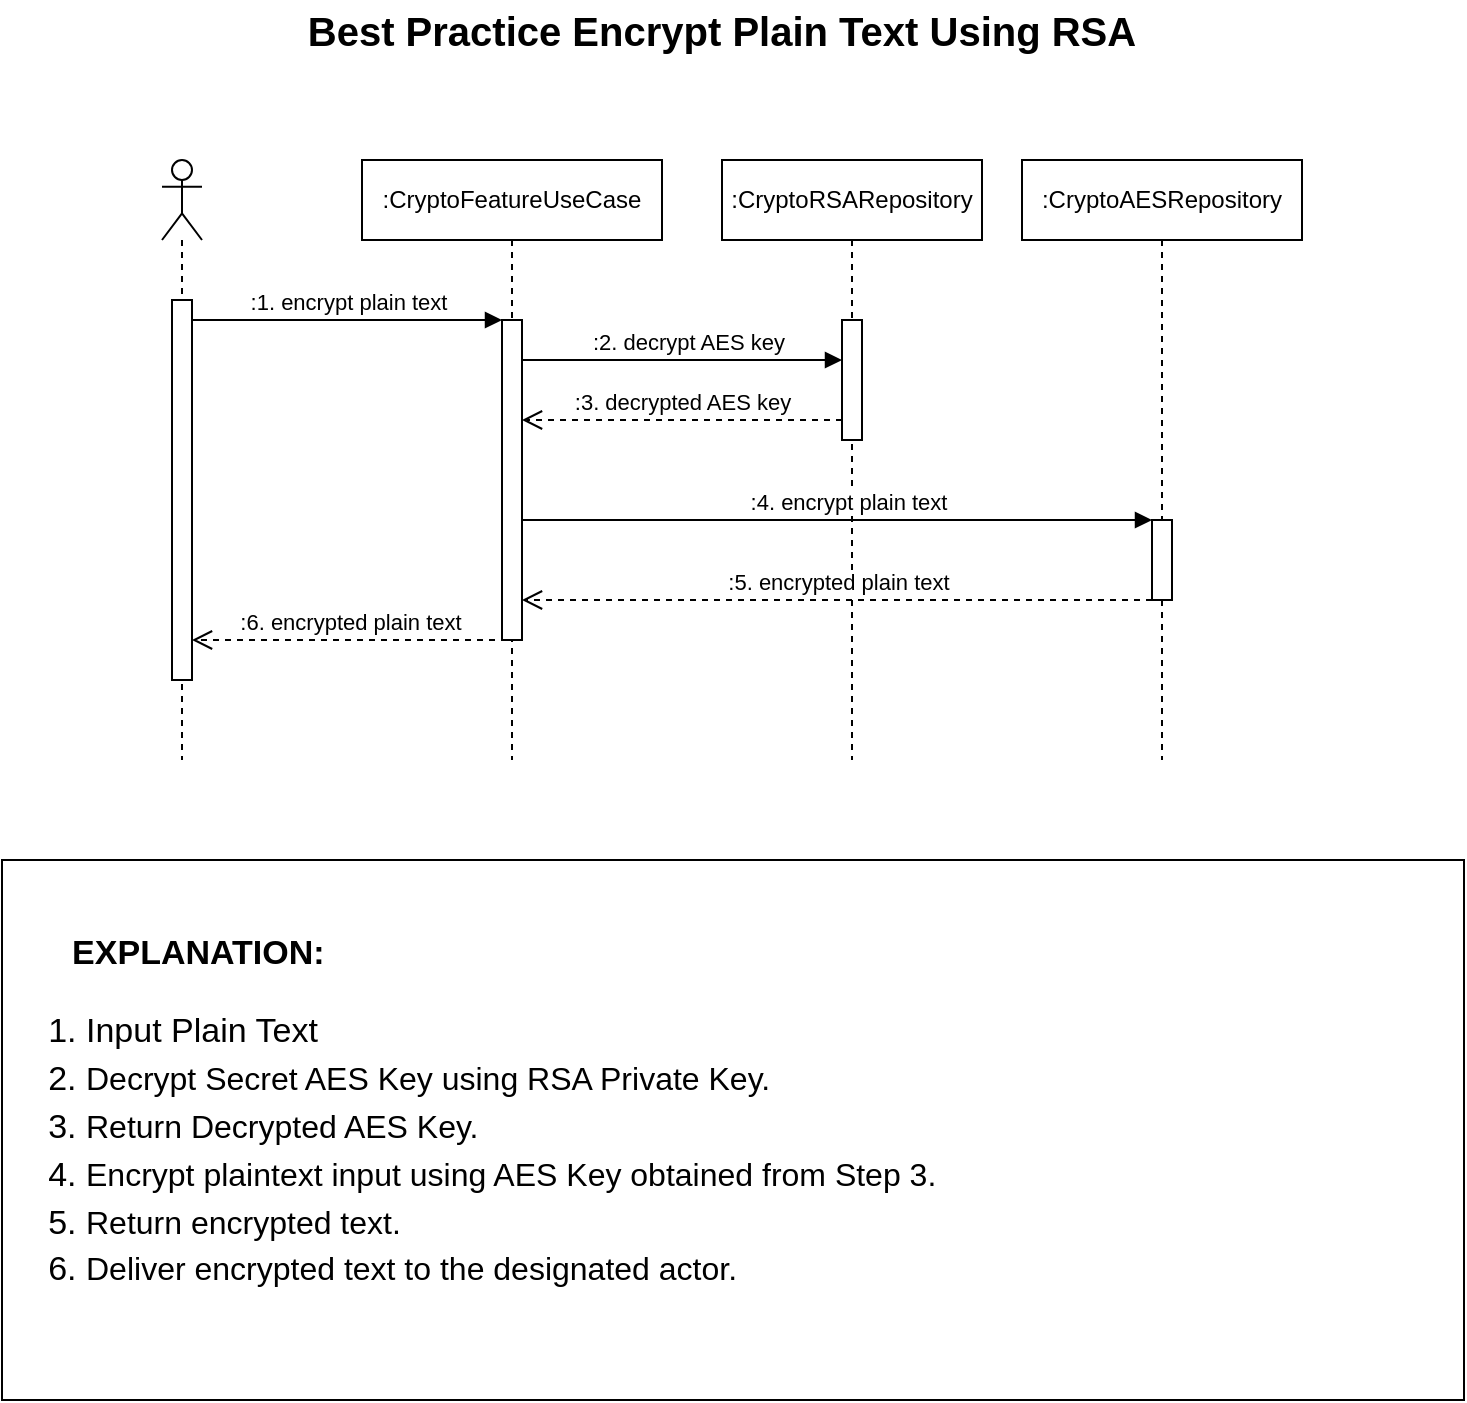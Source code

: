 <mxfile version="24.5.2" type="github">
  <diagram name="Page-1" id="2YBvvXClWsGukQMizWep">
    <mxGraphModel dx="1027" dy="589" grid="1" gridSize="10" guides="1" tooltips="1" connect="1" arrows="1" fold="1" page="1" pageScale="1" pageWidth="850" pageHeight="1100" math="0" shadow="0">
      <root>
        <mxCell id="0" />
        <mxCell id="1" parent="0" />
        <mxCell id="zdvuHCyIY7IRIvCnZunm-4" value=":CryptoFeatureUseCase" style="shape=umlLifeline;perimeter=lifelinePerimeter;whiteSpace=wrap;html=1;container=1;dropTarget=0;collapsible=0;recursiveResize=0;outlineConnect=0;portConstraint=eastwest;newEdgeStyle={&quot;curved&quot;:0,&quot;rounded&quot;:0};" parent="1" vertex="1">
          <mxGeometry x="240" y="130" width="150" height="300" as="geometry" />
        </mxCell>
        <mxCell id="zdvuHCyIY7IRIvCnZunm-6" value="" style="html=1;points=[[0,0,0,0,5],[0,1,0,0,-5],[1,0,0,0,5],[1,1,0,0,-5]];perimeter=orthogonalPerimeter;outlineConnect=0;targetShapes=umlLifeline;portConstraint=eastwest;newEdgeStyle={&quot;curved&quot;:0,&quot;rounded&quot;:0};" parent="zdvuHCyIY7IRIvCnZunm-4" vertex="1">
          <mxGeometry x="70" y="80" width="10" height="160" as="geometry" />
        </mxCell>
        <mxCell id="zdvuHCyIY7IRIvCnZunm-5" value=":CryptoRSARepository" style="shape=umlLifeline;perimeter=lifelinePerimeter;whiteSpace=wrap;html=1;container=1;dropTarget=0;collapsible=0;recursiveResize=0;outlineConnect=0;portConstraint=eastwest;newEdgeStyle={&quot;curved&quot;:0,&quot;rounded&quot;:0};" parent="1" vertex="1">
          <mxGeometry x="420" y="130" width="130" height="300" as="geometry" />
        </mxCell>
        <mxCell id="zdvuHCyIY7IRIvCnZunm-15" value="" style="html=1;points=[[0,0,0,0,5],[0,1,0,0,-5],[1,0,0,0,5],[1,1,0,0,-5]];perimeter=orthogonalPerimeter;outlineConnect=0;targetShapes=umlLifeline;portConstraint=eastwest;newEdgeStyle={&quot;curved&quot;:0,&quot;rounded&quot;:0};" parent="zdvuHCyIY7IRIvCnZunm-5" vertex="1">
          <mxGeometry x="60" y="80" width="10" height="60" as="geometry" />
        </mxCell>
        <mxCell id="zdvuHCyIY7IRIvCnZunm-13" value=":1. encrypt plain text" style="html=1;verticalAlign=bottom;endArrow=block;curved=0;rounded=0;" parent="1" edge="1">
          <mxGeometry width="80" relative="1" as="geometry">
            <mxPoint x="155" y="210" as="sourcePoint" />
            <mxPoint x="310" y="210" as="targetPoint" />
          </mxGeometry>
        </mxCell>
        <mxCell id="zdvuHCyIY7IRIvCnZunm-14" value=":2. decrypt AES key" style="html=1;verticalAlign=bottom;endArrow=block;curved=0;rounded=0;" parent="1" target="zdvuHCyIY7IRIvCnZunm-15" edge="1">
          <mxGeometry x="0.031" width="80" relative="1" as="geometry">
            <mxPoint x="320" y="230" as="sourcePoint" />
            <mxPoint x="475" y="230" as="targetPoint" />
            <mxPoint as="offset" />
          </mxGeometry>
        </mxCell>
        <mxCell id="zdvuHCyIY7IRIvCnZunm-16" value=":3. decrypted AES key" style="html=1;verticalAlign=bottom;endArrow=open;dashed=1;endSize=8;curved=0;rounded=0;" parent="1" source="zdvuHCyIY7IRIvCnZunm-15" edge="1">
          <mxGeometry relative="1" as="geometry">
            <mxPoint x="475" y="260" as="sourcePoint" />
            <mxPoint x="320" y="260" as="targetPoint" />
          </mxGeometry>
        </mxCell>
        <mxCell id="zdvuHCyIY7IRIvCnZunm-18" value=":CryptoAESRepository" style="shape=umlLifeline;perimeter=lifelinePerimeter;whiteSpace=wrap;html=1;container=1;dropTarget=0;collapsible=0;recursiveResize=0;outlineConnect=0;portConstraint=eastwest;newEdgeStyle={&quot;curved&quot;:0,&quot;rounded&quot;:0};" parent="1" vertex="1">
          <mxGeometry x="570" y="130" width="140" height="300" as="geometry" />
        </mxCell>
        <mxCell id="zdvuHCyIY7IRIvCnZunm-19" value="" style="html=1;points=[[0,0,0,0,5],[0,1,0,0,-5],[1,0,0,0,5],[1,1,0,0,-5]];perimeter=orthogonalPerimeter;outlineConnect=0;targetShapes=umlLifeline;portConstraint=eastwest;newEdgeStyle={&quot;curved&quot;:0,&quot;rounded&quot;:0};" parent="zdvuHCyIY7IRIvCnZunm-18" vertex="1">
          <mxGeometry x="65" y="180" width="10" height="40" as="geometry" />
        </mxCell>
        <mxCell id="zdvuHCyIY7IRIvCnZunm-20" value=":4. encrypt plain text" style="html=1;verticalAlign=bottom;endArrow=block;curved=0;rounded=0;" parent="1" target="zdvuHCyIY7IRIvCnZunm-19" edge="1">
          <mxGeometry x="0.033" width="80" relative="1" as="geometry">
            <mxPoint x="320" y="310" as="sourcePoint" />
            <mxPoint x="475" y="310" as="targetPoint" />
            <mxPoint as="offset" />
          </mxGeometry>
        </mxCell>
        <mxCell id="zdvuHCyIY7IRIvCnZunm-21" value=":5. encrypted plain text" style="html=1;verticalAlign=bottom;endArrow=open;dashed=1;endSize=8;curved=0;rounded=0;" parent="1" target="zdvuHCyIY7IRIvCnZunm-6" edge="1">
          <mxGeometry relative="1" as="geometry">
            <mxPoint x="635" y="350" as="sourcePoint" />
            <mxPoint x="480" y="350" as="targetPoint" />
          </mxGeometry>
        </mxCell>
        <mxCell id="zdvuHCyIY7IRIvCnZunm-22" value=":6. encrypted plain text" style="html=1;verticalAlign=bottom;endArrow=open;dashed=1;endSize=8;curved=0;rounded=0;" parent="1" edge="1">
          <mxGeometry x="-0.001" relative="1" as="geometry">
            <mxPoint x="312.5" y="370" as="sourcePoint" />
            <mxPoint x="155" y="370" as="targetPoint" />
            <mxPoint as="offset" />
          </mxGeometry>
        </mxCell>
        <mxCell id="zdvuHCyIY7IRIvCnZunm-23" value="&lt;font style=&quot;font-size: 20px;&quot;&gt;&lt;b&gt;Best Practice Encrypt Plain Text Using RSA&lt;/b&gt;&lt;/font&gt;" style="text;html=1;strokeColor=none;fillColor=none;align=center;verticalAlign=middle;whiteSpace=wrap;rounded=0;" parent="1" vertex="1">
          <mxGeometry x="170" y="50" width="500" height="30" as="geometry" />
        </mxCell>
        <mxCell id="zdvuHCyIY7IRIvCnZunm-24" value="&lt;font style=&quot;font-size: 17px;&quot;&gt;&lt;b style=&quot;&quot;&gt;&amp;nbsp; &amp;nbsp; &amp;nbsp; &amp;nbsp;EXPLANATION&lt;span style=&quot;background-color: rgb(255, 255, 255);&quot;&gt;:&lt;/span&gt;&lt;/b&gt;&lt;br&gt;&lt;ol style=&quot;line-height: 140%;&quot;&gt;&lt;li&gt;&lt;span style=&quot;background-color: rgb(255, 255, 255);&quot;&gt;Input Plain Text&lt;/span&gt;&lt;br&gt;&lt;/li&gt;&lt;li&gt;&lt;span style=&quot;background-color: rgb(255, 255, 255);&quot;&gt;&lt;span style=&quot;font-size: medium;&quot;&gt;Decrypt Secret AES Key using RSA Private Key.&amp;nbsp;&lt;/span&gt;&lt;br&gt;&lt;/span&gt;&lt;/li&gt;&lt;li&gt;&lt;span style=&quot;background-color: rgb(255, 255, 255);&quot;&gt;&lt;span style=&quot;font-size: medium;&quot;&gt;Return Decrypted AES Key.&lt;br&gt;&lt;/span&gt;&lt;/span&gt;&lt;/li&gt;&lt;li&gt;&lt;span style=&quot;background-color: rgb(255, 255, 255);&quot;&gt;&lt;span style=&quot;font-size: medium;&quot;&gt;Encrypt plaintext input using AES Key obtained from Step 3.&lt;br&gt;&lt;/span&gt;&lt;/span&gt;&lt;/li&gt;&lt;li&gt;&lt;span style=&quot;background-color: rgb(255, 255, 255);&quot;&gt;&lt;span style=&quot;font-size: medium;&quot;&gt;Return encrypted text.&lt;br&gt;&lt;/span&gt;&lt;/span&gt;&lt;/li&gt;&lt;li&gt;&lt;span style=&quot;background-color: rgb(255, 255, 255);&quot;&gt;&lt;span style=&quot;font-size: medium;&quot;&gt;Deliver encrypted text to the designated actor.&lt;/span&gt;&lt;/span&gt;&lt;/li&gt;&lt;/ol&gt;&lt;/font&gt;" style="text;html=1;align=left;verticalAlign=middle;whiteSpace=wrap;rounded=0;fillColor=#ffffff;strokeColor=default;" parent="1" vertex="1">
          <mxGeometry x="60" y="480" width="731" height="270" as="geometry" />
        </mxCell>
        <mxCell id="BFms3EZNLzKrh9zzQBW5-7" value="" style="shape=umlLifeline;perimeter=lifelinePerimeter;whiteSpace=wrap;html=1;container=1;dropTarget=0;collapsible=0;recursiveResize=0;outlineConnect=0;portConstraint=eastwest;newEdgeStyle={&quot;curved&quot;:0,&quot;rounded&quot;:0};participant=umlActor;" vertex="1" parent="1">
          <mxGeometry x="140" y="130" width="20" height="300" as="geometry" />
        </mxCell>
        <mxCell id="BFms3EZNLzKrh9zzQBW5-8" value="" style="html=1;points=[[0,0,0,0,5],[0,1,0,0,-5],[1,0,0,0,5],[1,1,0,0,-5]];perimeter=orthogonalPerimeter;outlineConnect=0;targetShapes=umlLifeline;portConstraint=eastwest;newEdgeStyle={&quot;curved&quot;:0,&quot;rounded&quot;:0};" vertex="1" parent="BFms3EZNLzKrh9zzQBW5-7">
          <mxGeometry x="5" y="70" width="10" height="190" as="geometry" />
        </mxCell>
      </root>
    </mxGraphModel>
  </diagram>
</mxfile>
